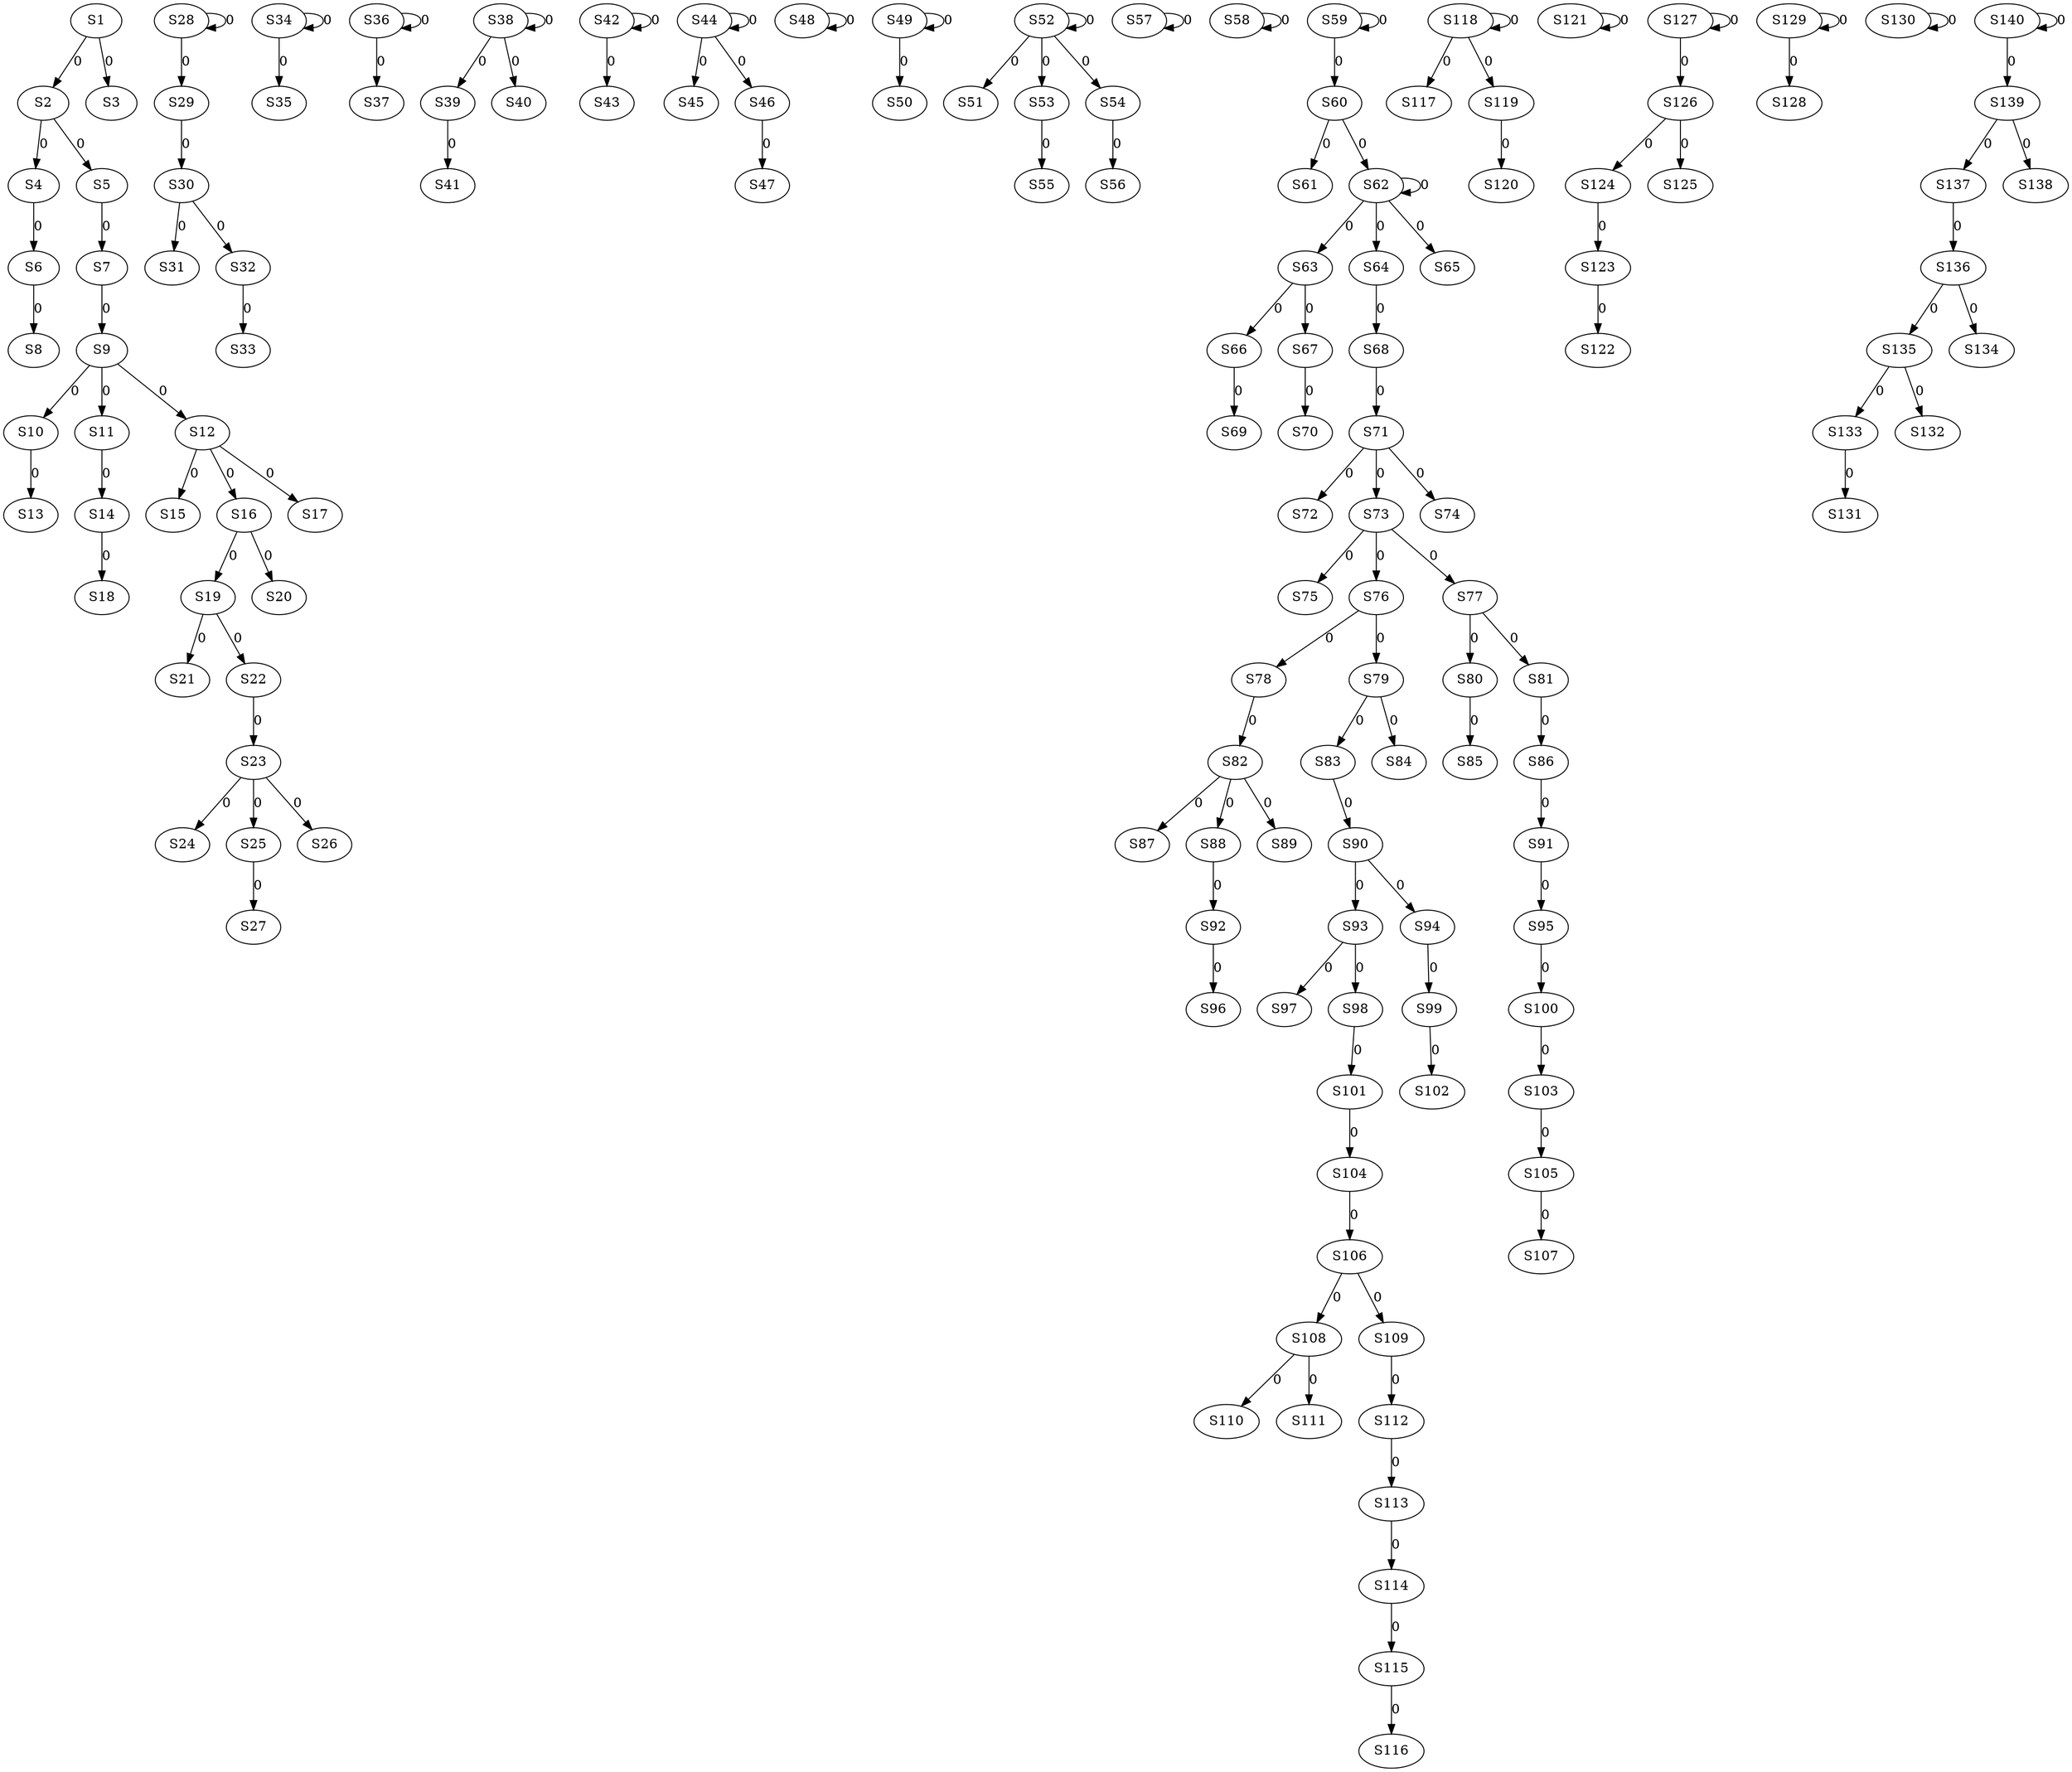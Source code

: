 strict digraph {
	S1 -> S2 [ label = 0 ];
	S1 -> S3 [ label = 0 ];
	S2 -> S4 [ label = 0 ];
	S2 -> S5 [ label = 0 ];
	S4 -> S6 [ label = 0 ];
	S5 -> S7 [ label = 0 ];
	S6 -> S8 [ label = 0 ];
	S7 -> S9 [ label = 0 ];
	S9 -> S10 [ label = 0 ];
	S9 -> S11 [ label = 0 ];
	S9 -> S12 [ label = 0 ];
	S10 -> S13 [ label = 0 ];
	S11 -> S14 [ label = 0 ];
	S12 -> S15 [ label = 0 ];
	S12 -> S16 [ label = 0 ];
	S12 -> S17 [ label = 0 ];
	S14 -> S18 [ label = 0 ];
	S16 -> S19 [ label = 0 ];
	S16 -> S20 [ label = 0 ];
	S19 -> S21 [ label = 0 ];
	S19 -> S22 [ label = 0 ];
	S22 -> S23 [ label = 0 ];
	S23 -> S24 [ label = 0 ];
	S23 -> S25 [ label = 0 ];
	S23 -> S26 [ label = 0 ];
	S25 -> S27 [ label = 0 ];
	S28 -> S28 [ label = 0 ];
	S28 -> S29 [ label = 0 ];
	S29 -> S30 [ label = 0 ];
	S30 -> S31 [ label = 0 ];
	S30 -> S32 [ label = 0 ];
	S32 -> S33 [ label = 0 ];
	S34 -> S34 [ label = 0 ];
	S34 -> S35 [ label = 0 ];
	S36 -> S36 [ label = 0 ];
	S36 -> S37 [ label = 0 ];
	S38 -> S38 [ label = 0 ];
	S38 -> S39 [ label = 0 ];
	S38 -> S40 [ label = 0 ];
	S39 -> S41 [ label = 0 ];
	S42 -> S42 [ label = 0 ];
	S42 -> S43 [ label = 0 ];
	S44 -> S44 [ label = 0 ];
	S44 -> S45 [ label = 0 ];
	S44 -> S46 [ label = 0 ];
	S46 -> S47 [ label = 0 ];
	S48 -> S48 [ label = 0 ];
	S49 -> S49 [ label = 0 ];
	S49 -> S50 [ label = 0 ];
	S52 -> S51 [ label = 0 ];
	S52 -> S52 [ label = 0 ];
	S52 -> S53 [ label = 0 ];
	S52 -> S54 [ label = 0 ];
	S53 -> S55 [ label = 0 ];
	S54 -> S56 [ label = 0 ];
	S57 -> S57 [ label = 0 ];
	S58 -> S58 [ label = 0 ];
	S59 -> S59 [ label = 0 ];
	S59 -> S60 [ label = 0 ];
	S60 -> S61 [ label = 0 ];
	S62 -> S62 [ label = 0 ];
	S62 -> S63 [ label = 0 ];
	S62 -> S64 [ label = 0 ];
	S62 -> S65 [ label = 0 ];
	S63 -> S66 [ label = 0 ];
	S63 -> S67 [ label = 0 ];
	S64 -> S68 [ label = 0 ];
	S66 -> S69 [ label = 0 ];
	S67 -> S70 [ label = 0 ];
	S68 -> S71 [ label = 0 ];
	S71 -> S72 [ label = 0 ];
	S71 -> S73 [ label = 0 ];
	S71 -> S74 [ label = 0 ];
	S73 -> S75 [ label = 0 ];
	S73 -> S76 [ label = 0 ];
	S73 -> S77 [ label = 0 ];
	S76 -> S78 [ label = 0 ];
	S76 -> S79 [ label = 0 ];
	S77 -> S80 [ label = 0 ];
	S77 -> S81 [ label = 0 ];
	S78 -> S82 [ label = 0 ];
	S79 -> S83 [ label = 0 ];
	S79 -> S84 [ label = 0 ];
	S80 -> S85 [ label = 0 ];
	S81 -> S86 [ label = 0 ];
	S82 -> S87 [ label = 0 ];
	S82 -> S88 [ label = 0 ];
	S82 -> S89 [ label = 0 ];
	S83 -> S90 [ label = 0 ];
	S86 -> S91 [ label = 0 ];
	S88 -> S92 [ label = 0 ];
	S90 -> S93 [ label = 0 ];
	S90 -> S94 [ label = 0 ];
	S91 -> S95 [ label = 0 ];
	S92 -> S96 [ label = 0 ];
	S93 -> S97 [ label = 0 ];
	S93 -> S98 [ label = 0 ];
	S94 -> S99 [ label = 0 ];
	S95 -> S100 [ label = 0 ];
	S98 -> S101 [ label = 0 ];
	S99 -> S102 [ label = 0 ];
	S100 -> S103 [ label = 0 ];
	S101 -> S104 [ label = 0 ];
	S103 -> S105 [ label = 0 ];
	S104 -> S106 [ label = 0 ];
	S105 -> S107 [ label = 0 ];
	S106 -> S108 [ label = 0 ];
	S106 -> S109 [ label = 0 ];
	S108 -> S110 [ label = 0 ];
	S108 -> S111 [ label = 0 ];
	S109 -> S112 [ label = 0 ];
	S112 -> S113 [ label = 0 ];
	S113 -> S114 [ label = 0 ];
	S114 -> S115 [ label = 0 ];
	S115 -> S116 [ label = 0 ];
	S118 -> S117 [ label = 0 ];
	S118 -> S118 [ label = 0 ];
	S118 -> S119 [ label = 0 ];
	S119 -> S120 [ label = 0 ];
	S121 -> S121 [ label = 0 ];
	S123 -> S122 [ label = 0 ];
	S124 -> S123 [ label = 0 ];
	S126 -> S124 [ label = 0 ];
	S126 -> S125 [ label = 0 ];
	S127 -> S126 [ label = 0 ];
	S127 -> S127 [ label = 0 ];
	S129 -> S128 [ label = 0 ];
	S129 -> S129 [ label = 0 ];
	S130 -> S130 [ label = 0 ];
	S133 -> S131 [ label = 0 ];
	S135 -> S132 [ label = 0 ];
	S135 -> S133 [ label = 0 ];
	S136 -> S134 [ label = 0 ];
	S136 -> S135 [ label = 0 ];
	S137 -> S136 [ label = 0 ];
	S139 -> S137 [ label = 0 ];
	S139 -> S138 [ label = 0 ];
	S140 -> S139 [ label = 0 ];
	S140 -> S140 [ label = 0 ];
	S60 -> S62 [ label = 0 ];
}